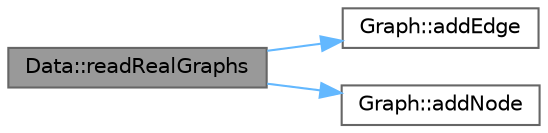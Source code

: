 digraph "Data::readRealGraphs"
{
 // LATEX_PDF_SIZE
  bgcolor="transparent";
  edge [fontname=Helvetica,fontsize=10,labelfontname=Helvetica,labelfontsize=10];
  node [fontname=Helvetica,fontsize=10,shape=box,height=0.2,width=0.4];
  rankdir="LR";
  Node1 [label="Data::readRealGraphs",height=0.2,width=0.4,color="gray40", fillcolor="grey60", style="filled", fontcolor="black",tooltip=" "];
  Node1 -> Node2 [color="steelblue1",style="solid"];
  Node2 [label="Graph::addEdge",height=0.2,width=0.4,color="grey40", fillcolor="white", style="filled",URL="$class_graph.html#ac6528d4b2fbf4d4be51d71174ba4a962",tooltip=" "];
  Node1 -> Node3 [color="steelblue1",style="solid"];
  Node3 [label="Graph::addNode",height=0.2,width=0.4,color="grey40", fillcolor="white", style="filled",URL="$class_graph.html#a121c271a2ab9570d77b17be8a032c8a0",tooltip=" "];
}
